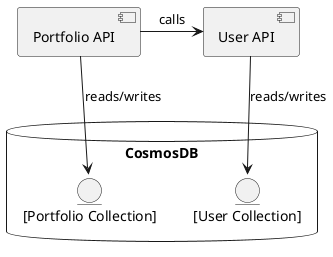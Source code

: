 @startuml
component "Portfolio API" as PortfolioApi
component "User API" as UserApi

PortfolioApi -r-> UserApi : calls

database "CosmosDB" {
    entity "[Portfolio Collection]" as PortfolioData
}

database "CosmosDB" {
    entity "[User Collection]" as UserData
}


PortfolioApi --> PortfolioData : reads/writes
UserApi --> UserData : reads/writes
@enduml